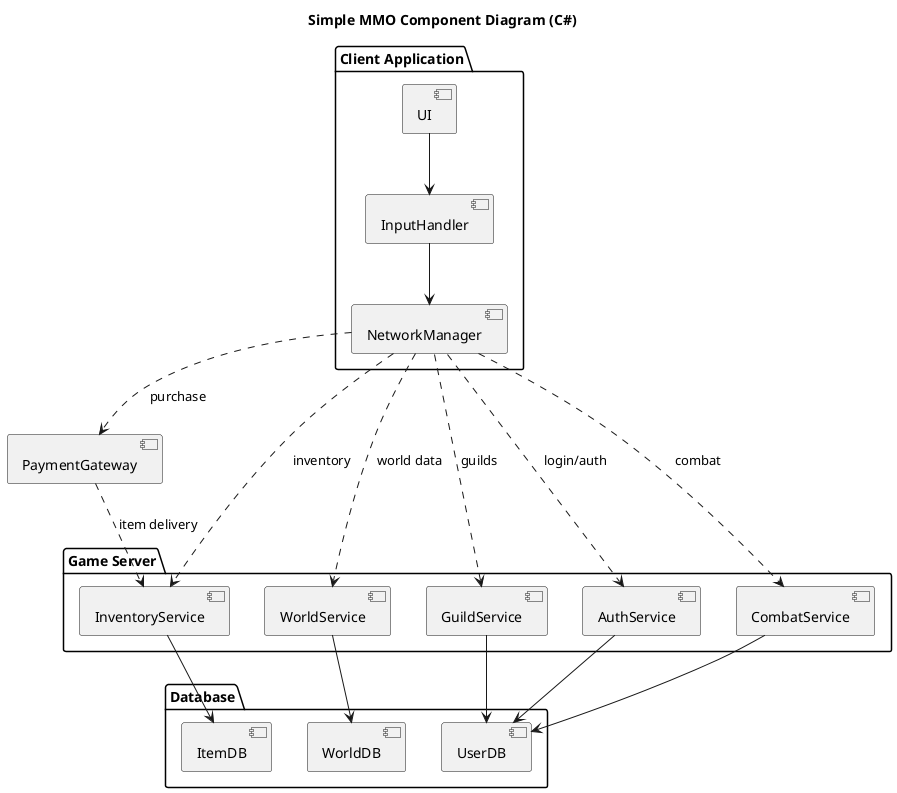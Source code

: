 
@startuml Simple_MMO_Component_Diagram
title Simple MMO Component Diagram (C#)

package "Client Application" {
	[UI]
	[InputHandler]
	[NetworkManager]
}

package "Game Server" {
	[AuthService]
	[WorldService]
	[InventoryService]
	[CombatService]
	[GuildService]
}

package "Database" {
	[UserDB]
	[WorldDB]
	[ItemDB]
}

[PaymentGateway]

' Connections
[UI] --> [InputHandler]
[InputHandler] --> [NetworkManager]
[NetworkManager] ..> [AuthService] : login/auth
[NetworkManager] ..> [WorldService] : world data
[NetworkManager] ..> [InventoryService] : inventory
[NetworkManager] ..> [CombatService] : combat
[NetworkManager] ..> [GuildService] : guilds

[AuthService] --> [UserDB]
[WorldService] --> [WorldDB]
[InventoryService] --> [ItemDB]
[CombatService] --> [UserDB]
[GuildService] --> [UserDB]

[NetworkManager] ..> [PaymentGateway] : purchase
[PaymentGateway] ..> [InventoryService] : item delivery

@enduml
